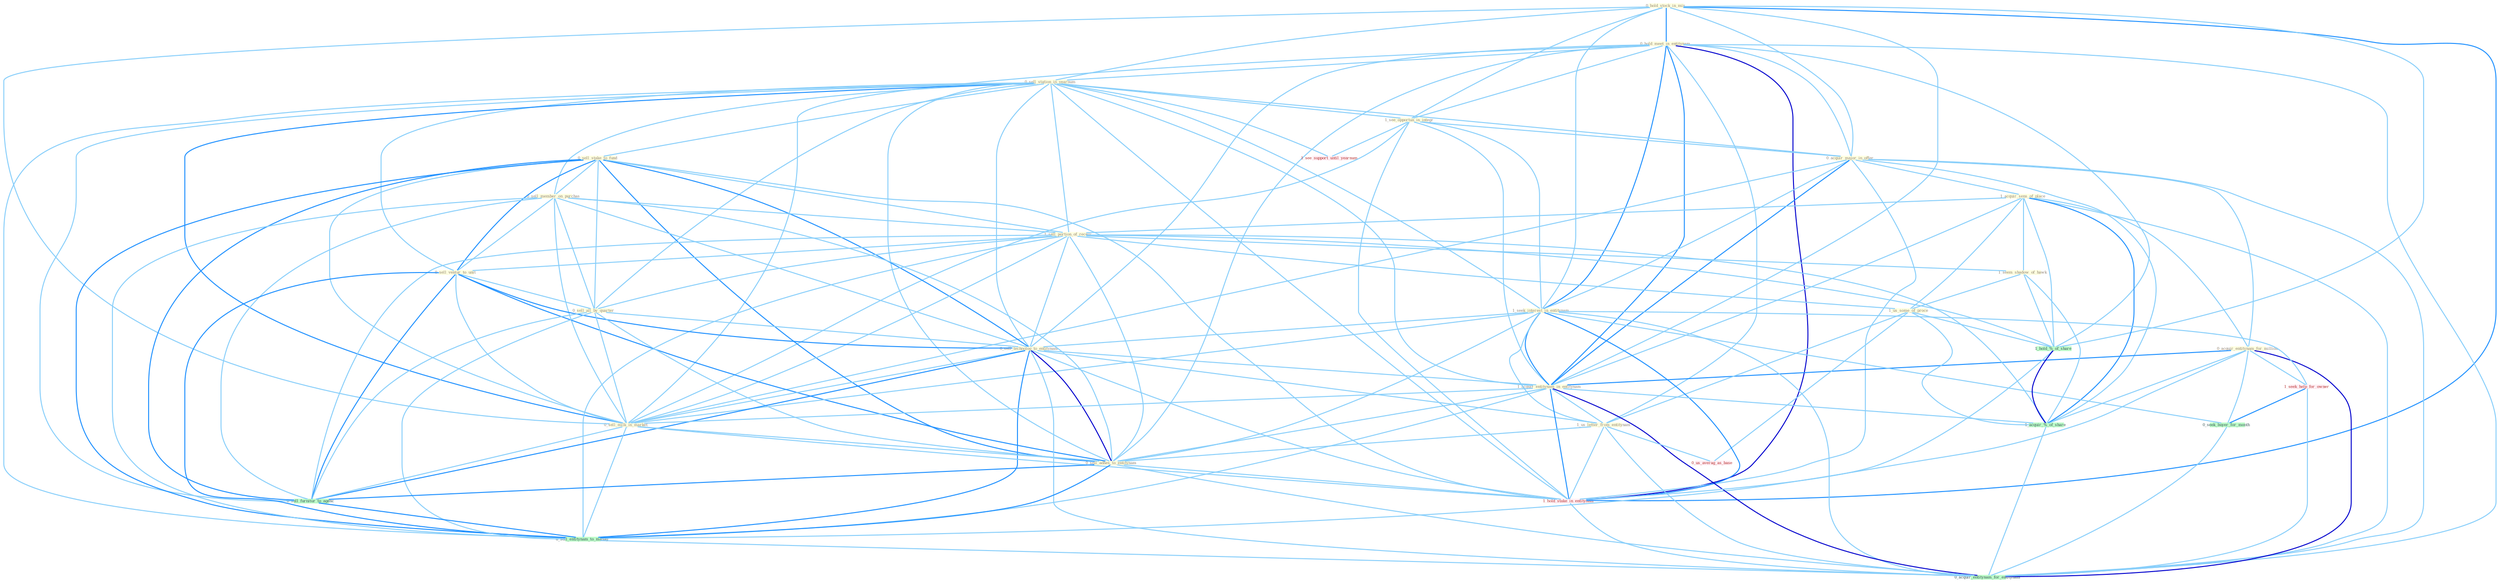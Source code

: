 Graph G{ 
    node
    [shape=polygon,style=filled,width=.5,height=.06,color="#BDFCC9",fixedsize=true,fontsize=4,
    fontcolor="#2f4f4f"];
    {node
    [color="#ffffe0", fontcolor="#8b7d6b"] "0_hold_stock_in_mix " "0_hold_meet_in_entitynam " "0_sell_station_in_yearnum " "1_see_opportun_in_integr " "0_acquir_major_in_offer " "1_acquir_sens_of_place " "0_sell_stake_to_fund " "0_sell_member_on_purchas " "0_acquir_entitynam_for_million " "1_sell_portion_of_receiv " "0_sell_ventur_to_unit " "1_seem_shadow_of_hawk " "1_us_some_of_proce " "0_sell_all_by_quarter " "1_seek_interest_in_entitynam " "0_sell_technolog_to_entitynam " "1_acquir_entitynam_in_entitynam " "1_us_letter_from_entitynam " "0_sell_milk_in_market " "0_sell_adhes_to_entitynam "}
{node [color="#fff0f5", fontcolor="#b22222"] "1_hold_stake_in_entitynam " "1_seek_help_for_owner " "1_see_support_until_yearnum " "0_us_averag_as_base "}
edge [color="#B0E2FF"];

	"0_hold_stock_in_mix " -- "0_hold_meet_in_entitynam " [w="2", color="#1e90ff" , len=0.8];
	"0_hold_stock_in_mix " -- "0_sell_station_in_yearnum " [w="1", color="#87cefa" ];
	"0_hold_stock_in_mix " -- "1_see_opportun_in_integr " [w="1", color="#87cefa" ];
	"0_hold_stock_in_mix " -- "0_acquir_major_in_offer " [w="1", color="#87cefa" ];
	"0_hold_stock_in_mix " -- "1_seek_interest_in_entitynam " [w="1", color="#87cefa" ];
	"0_hold_stock_in_mix " -- "1_acquir_entitynam_in_entitynam " [w="1", color="#87cefa" ];
	"0_hold_stock_in_mix " -- "0_sell_milk_in_market " [w="1", color="#87cefa" ];
	"0_hold_stock_in_mix " -- "1_hold_%_of_share " [w="1", color="#87cefa" ];
	"0_hold_stock_in_mix " -- "1_hold_stake_in_entitynam " [w="2", color="#1e90ff" , len=0.8];
	"0_hold_meet_in_entitynam " -- "0_sell_station_in_yearnum " [w="1", color="#87cefa" ];
	"0_hold_meet_in_entitynam " -- "1_see_opportun_in_integr " [w="1", color="#87cefa" ];
	"0_hold_meet_in_entitynam " -- "0_acquir_major_in_offer " [w="1", color="#87cefa" ];
	"0_hold_meet_in_entitynam " -- "1_seek_interest_in_entitynam " [w="2", color="#1e90ff" , len=0.8];
	"0_hold_meet_in_entitynam " -- "0_sell_technolog_to_entitynam " [w="1", color="#87cefa" ];
	"0_hold_meet_in_entitynam " -- "1_acquir_entitynam_in_entitynam " [w="2", color="#1e90ff" , len=0.8];
	"0_hold_meet_in_entitynam " -- "1_us_letter_from_entitynam " [w="1", color="#87cefa" ];
	"0_hold_meet_in_entitynam " -- "0_sell_milk_in_market " [w="1", color="#87cefa" ];
	"0_hold_meet_in_entitynam " -- "0_sell_adhes_to_entitynam " [w="1", color="#87cefa" ];
	"0_hold_meet_in_entitynam " -- "1_hold_%_of_share " [w="1", color="#87cefa" ];
	"0_hold_meet_in_entitynam " -- "1_hold_stake_in_entitynam " [w="3", color="#0000cd" , len=0.6];
	"0_hold_meet_in_entitynam " -- "0_acquir_entitynam_for_entitynam " [w="1", color="#87cefa" ];
	"0_sell_station_in_yearnum " -- "1_see_opportun_in_integr " [w="1", color="#87cefa" ];
	"0_sell_station_in_yearnum " -- "0_acquir_major_in_offer " [w="1", color="#87cefa" ];
	"0_sell_station_in_yearnum " -- "0_sell_stake_to_fund " [w="1", color="#87cefa" ];
	"0_sell_station_in_yearnum " -- "0_sell_member_on_purchas " [w="1", color="#87cefa" ];
	"0_sell_station_in_yearnum " -- "1_sell_portion_of_receiv " [w="1", color="#87cefa" ];
	"0_sell_station_in_yearnum " -- "0_sell_ventur_to_unit " [w="1", color="#87cefa" ];
	"0_sell_station_in_yearnum " -- "0_sell_all_by_quarter " [w="1", color="#87cefa" ];
	"0_sell_station_in_yearnum " -- "1_seek_interest_in_entitynam " [w="1", color="#87cefa" ];
	"0_sell_station_in_yearnum " -- "0_sell_technolog_to_entitynam " [w="1", color="#87cefa" ];
	"0_sell_station_in_yearnum " -- "1_acquir_entitynam_in_entitynam " [w="1", color="#87cefa" ];
	"0_sell_station_in_yearnum " -- "0_sell_milk_in_market " [w="2", color="#1e90ff" , len=0.8];
	"0_sell_station_in_yearnum " -- "0_sell_adhes_to_entitynam " [w="1", color="#87cefa" ];
	"0_sell_station_in_yearnum " -- "1_hold_stake_in_entitynam " [w="1", color="#87cefa" ];
	"0_sell_station_in_yearnum " -- "1_see_support_until_yearnum " [w="1", color="#87cefa" ];
	"0_sell_station_in_yearnum " -- "0_sell_furnitur_to_agenc " [w="1", color="#87cefa" ];
	"0_sell_station_in_yearnum " -- "0_sell_entitynam_to_manag " [w="1", color="#87cefa" ];
	"1_see_opportun_in_integr " -- "0_acquir_major_in_offer " [w="1", color="#87cefa" ];
	"1_see_opportun_in_integr " -- "1_seek_interest_in_entitynam " [w="1", color="#87cefa" ];
	"1_see_opportun_in_integr " -- "1_acquir_entitynam_in_entitynam " [w="1", color="#87cefa" ];
	"1_see_opportun_in_integr " -- "0_sell_milk_in_market " [w="1", color="#87cefa" ];
	"1_see_opportun_in_integr " -- "1_hold_stake_in_entitynam " [w="1", color="#87cefa" ];
	"1_see_opportun_in_integr " -- "1_see_support_until_yearnum " [w="1", color="#87cefa" ];
	"0_acquir_major_in_offer " -- "1_acquir_sens_of_place " [w="1", color="#87cefa" ];
	"0_acquir_major_in_offer " -- "0_acquir_entitynam_for_million " [w="1", color="#87cefa" ];
	"0_acquir_major_in_offer " -- "1_seek_interest_in_entitynam " [w="1", color="#87cefa" ];
	"0_acquir_major_in_offer " -- "1_acquir_entitynam_in_entitynam " [w="2", color="#1e90ff" , len=0.8];
	"0_acquir_major_in_offer " -- "0_sell_milk_in_market " [w="1", color="#87cefa" ];
	"0_acquir_major_in_offer " -- "1_hold_stake_in_entitynam " [w="1", color="#87cefa" ];
	"0_acquir_major_in_offer " -- "1_acquir_%_of_share " [w="1", color="#87cefa" ];
	"0_acquir_major_in_offer " -- "0_acquir_entitynam_for_entitynam " [w="1", color="#87cefa" ];
	"1_acquir_sens_of_place " -- "0_acquir_entitynam_for_million " [w="1", color="#87cefa" ];
	"1_acquir_sens_of_place " -- "1_sell_portion_of_receiv " [w="1", color="#87cefa" ];
	"1_acquir_sens_of_place " -- "1_seem_shadow_of_hawk " [w="1", color="#87cefa" ];
	"1_acquir_sens_of_place " -- "1_us_some_of_proce " [w="1", color="#87cefa" ];
	"1_acquir_sens_of_place " -- "1_acquir_entitynam_in_entitynam " [w="1", color="#87cefa" ];
	"1_acquir_sens_of_place " -- "1_hold_%_of_share " [w="1", color="#87cefa" ];
	"1_acquir_sens_of_place " -- "1_acquir_%_of_share " [w="2", color="#1e90ff" , len=0.8];
	"1_acquir_sens_of_place " -- "0_acquir_entitynam_for_entitynam " [w="1", color="#87cefa" ];
	"0_sell_stake_to_fund " -- "0_sell_member_on_purchas " [w="1", color="#87cefa" ];
	"0_sell_stake_to_fund " -- "1_sell_portion_of_receiv " [w="1", color="#87cefa" ];
	"0_sell_stake_to_fund " -- "0_sell_ventur_to_unit " [w="2", color="#1e90ff" , len=0.8];
	"0_sell_stake_to_fund " -- "0_sell_all_by_quarter " [w="1", color="#87cefa" ];
	"0_sell_stake_to_fund " -- "0_sell_technolog_to_entitynam " [w="2", color="#1e90ff" , len=0.8];
	"0_sell_stake_to_fund " -- "0_sell_milk_in_market " [w="1", color="#87cefa" ];
	"0_sell_stake_to_fund " -- "0_sell_adhes_to_entitynam " [w="2", color="#1e90ff" , len=0.8];
	"0_sell_stake_to_fund " -- "1_hold_stake_in_entitynam " [w="1", color="#87cefa" ];
	"0_sell_stake_to_fund " -- "0_sell_furnitur_to_agenc " [w="2", color="#1e90ff" , len=0.8];
	"0_sell_stake_to_fund " -- "0_sell_entitynam_to_manag " [w="2", color="#1e90ff" , len=0.8];
	"0_sell_member_on_purchas " -- "1_sell_portion_of_receiv " [w="1", color="#87cefa" ];
	"0_sell_member_on_purchas " -- "0_sell_ventur_to_unit " [w="1", color="#87cefa" ];
	"0_sell_member_on_purchas " -- "0_sell_all_by_quarter " [w="1", color="#87cefa" ];
	"0_sell_member_on_purchas " -- "0_sell_technolog_to_entitynam " [w="1", color="#87cefa" ];
	"0_sell_member_on_purchas " -- "0_sell_milk_in_market " [w="1", color="#87cefa" ];
	"0_sell_member_on_purchas " -- "0_sell_adhes_to_entitynam " [w="1", color="#87cefa" ];
	"0_sell_member_on_purchas " -- "0_sell_furnitur_to_agenc " [w="1", color="#87cefa" ];
	"0_sell_member_on_purchas " -- "0_sell_entitynam_to_manag " [w="1", color="#87cefa" ];
	"0_acquir_entitynam_for_million " -- "1_acquir_entitynam_in_entitynam " [w="2", color="#1e90ff" , len=0.8];
	"0_acquir_entitynam_for_million " -- "1_seek_help_for_owner " [w="1", color="#87cefa" ];
	"0_acquir_entitynam_for_million " -- "0_seek_buyer_for_month " [w="1", color="#87cefa" ];
	"0_acquir_entitynam_for_million " -- "1_acquir_%_of_share " [w="1", color="#87cefa" ];
	"0_acquir_entitynam_for_million " -- "0_sell_entitynam_to_manag " [w="1", color="#87cefa" ];
	"0_acquir_entitynam_for_million " -- "0_acquir_entitynam_for_entitynam " [w="3", color="#0000cd" , len=0.6];
	"1_sell_portion_of_receiv " -- "0_sell_ventur_to_unit " [w="1", color="#87cefa" ];
	"1_sell_portion_of_receiv " -- "1_seem_shadow_of_hawk " [w="1", color="#87cefa" ];
	"1_sell_portion_of_receiv " -- "1_us_some_of_proce " [w="1", color="#87cefa" ];
	"1_sell_portion_of_receiv " -- "0_sell_all_by_quarter " [w="1", color="#87cefa" ];
	"1_sell_portion_of_receiv " -- "0_sell_technolog_to_entitynam " [w="1", color="#87cefa" ];
	"1_sell_portion_of_receiv " -- "0_sell_milk_in_market " [w="1", color="#87cefa" ];
	"1_sell_portion_of_receiv " -- "0_sell_adhes_to_entitynam " [w="1", color="#87cefa" ];
	"1_sell_portion_of_receiv " -- "1_hold_%_of_share " [w="1", color="#87cefa" ];
	"1_sell_portion_of_receiv " -- "1_acquir_%_of_share " [w="1", color="#87cefa" ];
	"1_sell_portion_of_receiv " -- "0_sell_furnitur_to_agenc " [w="1", color="#87cefa" ];
	"1_sell_portion_of_receiv " -- "0_sell_entitynam_to_manag " [w="1", color="#87cefa" ];
	"0_sell_ventur_to_unit " -- "0_sell_all_by_quarter " [w="1", color="#87cefa" ];
	"0_sell_ventur_to_unit " -- "0_sell_technolog_to_entitynam " [w="2", color="#1e90ff" , len=0.8];
	"0_sell_ventur_to_unit " -- "0_sell_milk_in_market " [w="1", color="#87cefa" ];
	"0_sell_ventur_to_unit " -- "0_sell_adhes_to_entitynam " [w="2", color="#1e90ff" , len=0.8];
	"0_sell_ventur_to_unit " -- "0_sell_furnitur_to_agenc " [w="2", color="#1e90ff" , len=0.8];
	"0_sell_ventur_to_unit " -- "0_sell_entitynam_to_manag " [w="2", color="#1e90ff" , len=0.8];
	"1_seem_shadow_of_hawk " -- "1_us_some_of_proce " [w="1", color="#87cefa" ];
	"1_seem_shadow_of_hawk " -- "1_hold_%_of_share " [w="1", color="#87cefa" ];
	"1_seem_shadow_of_hawk " -- "1_acquir_%_of_share " [w="1", color="#87cefa" ];
	"1_us_some_of_proce " -- "1_us_letter_from_entitynam " [w="1", color="#87cefa" ];
	"1_us_some_of_proce " -- "1_hold_%_of_share " [w="1", color="#87cefa" ];
	"1_us_some_of_proce " -- "1_acquir_%_of_share " [w="1", color="#87cefa" ];
	"1_us_some_of_proce " -- "0_us_averag_as_base " [w="1", color="#87cefa" ];
	"0_sell_all_by_quarter " -- "0_sell_technolog_to_entitynam " [w="1", color="#87cefa" ];
	"0_sell_all_by_quarter " -- "0_sell_milk_in_market " [w="1", color="#87cefa" ];
	"0_sell_all_by_quarter " -- "0_sell_adhes_to_entitynam " [w="1", color="#87cefa" ];
	"0_sell_all_by_quarter " -- "0_sell_furnitur_to_agenc " [w="1", color="#87cefa" ];
	"0_sell_all_by_quarter " -- "0_sell_entitynam_to_manag " [w="1", color="#87cefa" ];
	"1_seek_interest_in_entitynam " -- "0_sell_technolog_to_entitynam " [w="1", color="#87cefa" ];
	"1_seek_interest_in_entitynam " -- "1_acquir_entitynam_in_entitynam " [w="2", color="#1e90ff" , len=0.8];
	"1_seek_interest_in_entitynam " -- "1_us_letter_from_entitynam " [w="1", color="#87cefa" ];
	"1_seek_interest_in_entitynam " -- "0_sell_milk_in_market " [w="1", color="#87cefa" ];
	"1_seek_interest_in_entitynam " -- "0_sell_adhes_to_entitynam " [w="1", color="#87cefa" ];
	"1_seek_interest_in_entitynam " -- "1_hold_stake_in_entitynam " [w="2", color="#1e90ff" , len=0.8];
	"1_seek_interest_in_entitynam " -- "1_seek_help_for_owner " [w="1", color="#87cefa" ];
	"1_seek_interest_in_entitynam " -- "0_seek_buyer_for_month " [w="1", color="#87cefa" ];
	"1_seek_interest_in_entitynam " -- "0_acquir_entitynam_for_entitynam " [w="1", color="#87cefa" ];
	"0_sell_technolog_to_entitynam " -- "1_acquir_entitynam_in_entitynam " [w="1", color="#87cefa" ];
	"0_sell_technolog_to_entitynam " -- "1_us_letter_from_entitynam " [w="1", color="#87cefa" ];
	"0_sell_technolog_to_entitynam " -- "0_sell_milk_in_market " [w="1", color="#87cefa" ];
	"0_sell_technolog_to_entitynam " -- "0_sell_adhes_to_entitynam " [w="3", color="#0000cd" , len=0.6];
	"0_sell_technolog_to_entitynam " -- "1_hold_stake_in_entitynam " [w="1", color="#87cefa" ];
	"0_sell_technolog_to_entitynam " -- "0_sell_furnitur_to_agenc " [w="2", color="#1e90ff" , len=0.8];
	"0_sell_technolog_to_entitynam " -- "0_sell_entitynam_to_manag " [w="2", color="#1e90ff" , len=0.8];
	"0_sell_technolog_to_entitynam " -- "0_acquir_entitynam_for_entitynam " [w="1", color="#87cefa" ];
	"1_acquir_entitynam_in_entitynam " -- "1_us_letter_from_entitynam " [w="1", color="#87cefa" ];
	"1_acquir_entitynam_in_entitynam " -- "0_sell_milk_in_market " [w="1", color="#87cefa" ];
	"1_acquir_entitynam_in_entitynam " -- "0_sell_adhes_to_entitynam " [w="1", color="#87cefa" ];
	"1_acquir_entitynam_in_entitynam " -- "1_hold_stake_in_entitynam " [w="2", color="#1e90ff" , len=0.8];
	"1_acquir_entitynam_in_entitynam " -- "1_acquir_%_of_share " [w="1", color="#87cefa" ];
	"1_acquir_entitynam_in_entitynam " -- "0_sell_entitynam_to_manag " [w="1", color="#87cefa" ];
	"1_acquir_entitynam_in_entitynam " -- "0_acquir_entitynam_for_entitynam " [w="3", color="#0000cd" , len=0.6];
	"1_us_letter_from_entitynam " -- "0_sell_adhes_to_entitynam " [w="1", color="#87cefa" ];
	"1_us_letter_from_entitynam " -- "1_hold_stake_in_entitynam " [w="1", color="#87cefa" ];
	"1_us_letter_from_entitynam " -- "0_us_averag_as_base " [w="1", color="#87cefa" ];
	"1_us_letter_from_entitynam " -- "0_acquir_entitynam_for_entitynam " [w="1", color="#87cefa" ];
	"0_sell_milk_in_market " -- "0_sell_adhes_to_entitynam " [w="1", color="#87cefa" ];
	"0_sell_milk_in_market " -- "1_hold_stake_in_entitynam " [w="1", color="#87cefa" ];
	"0_sell_milk_in_market " -- "0_sell_furnitur_to_agenc " [w="1", color="#87cefa" ];
	"0_sell_milk_in_market " -- "0_sell_entitynam_to_manag " [w="1", color="#87cefa" ];
	"0_sell_adhes_to_entitynam " -- "1_hold_stake_in_entitynam " [w="1", color="#87cefa" ];
	"0_sell_adhes_to_entitynam " -- "0_sell_furnitur_to_agenc " [w="2", color="#1e90ff" , len=0.8];
	"0_sell_adhes_to_entitynam " -- "0_sell_entitynam_to_manag " [w="2", color="#1e90ff" , len=0.8];
	"0_sell_adhes_to_entitynam " -- "0_acquir_entitynam_for_entitynam " [w="1", color="#87cefa" ];
	"1_hold_%_of_share " -- "1_hold_stake_in_entitynam " [w="1", color="#87cefa" ];
	"1_hold_%_of_share " -- "1_acquir_%_of_share " [w="3", color="#0000cd" , len=0.6];
	"1_hold_stake_in_entitynam " -- "0_acquir_entitynam_for_entitynam " [w="1", color="#87cefa" ];
	"1_seek_help_for_owner " -- "0_seek_buyer_for_month " [w="2", color="#1e90ff" , len=0.8];
	"1_seek_help_for_owner " -- "0_acquir_entitynam_for_entitynam " [w="1", color="#87cefa" ];
	"0_seek_buyer_for_month " -- "0_acquir_entitynam_for_entitynam " [w="1", color="#87cefa" ];
	"1_acquir_%_of_share " -- "0_acquir_entitynam_for_entitynam " [w="1", color="#87cefa" ];
	"0_sell_furnitur_to_agenc " -- "0_sell_entitynam_to_manag " [w="2", color="#1e90ff" , len=0.8];
	"0_sell_entitynam_to_manag " -- "0_acquir_entitynam_for_entitynam " [w="1", color="#87cefa" ];
}